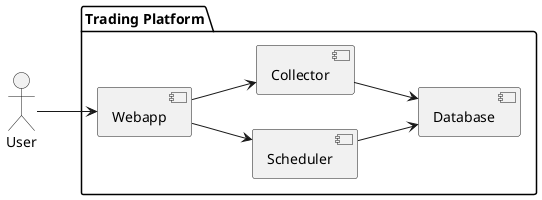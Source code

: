 @startuml
!define AWSPUML https://raw.githubusercontent.com/awslabs/aws-icons-for-plantuml/v14.0/Advanced/AWSCommon.puml
left to right direction
actor User
package "Trading Platform" {
  [Webapp] --> [Scheduler]
  [Webapp] --> [Collector]
  [Collector] --> [Database]
  [Scheduler] --> [Database]
}
User --> [Webapp]
@enduml
